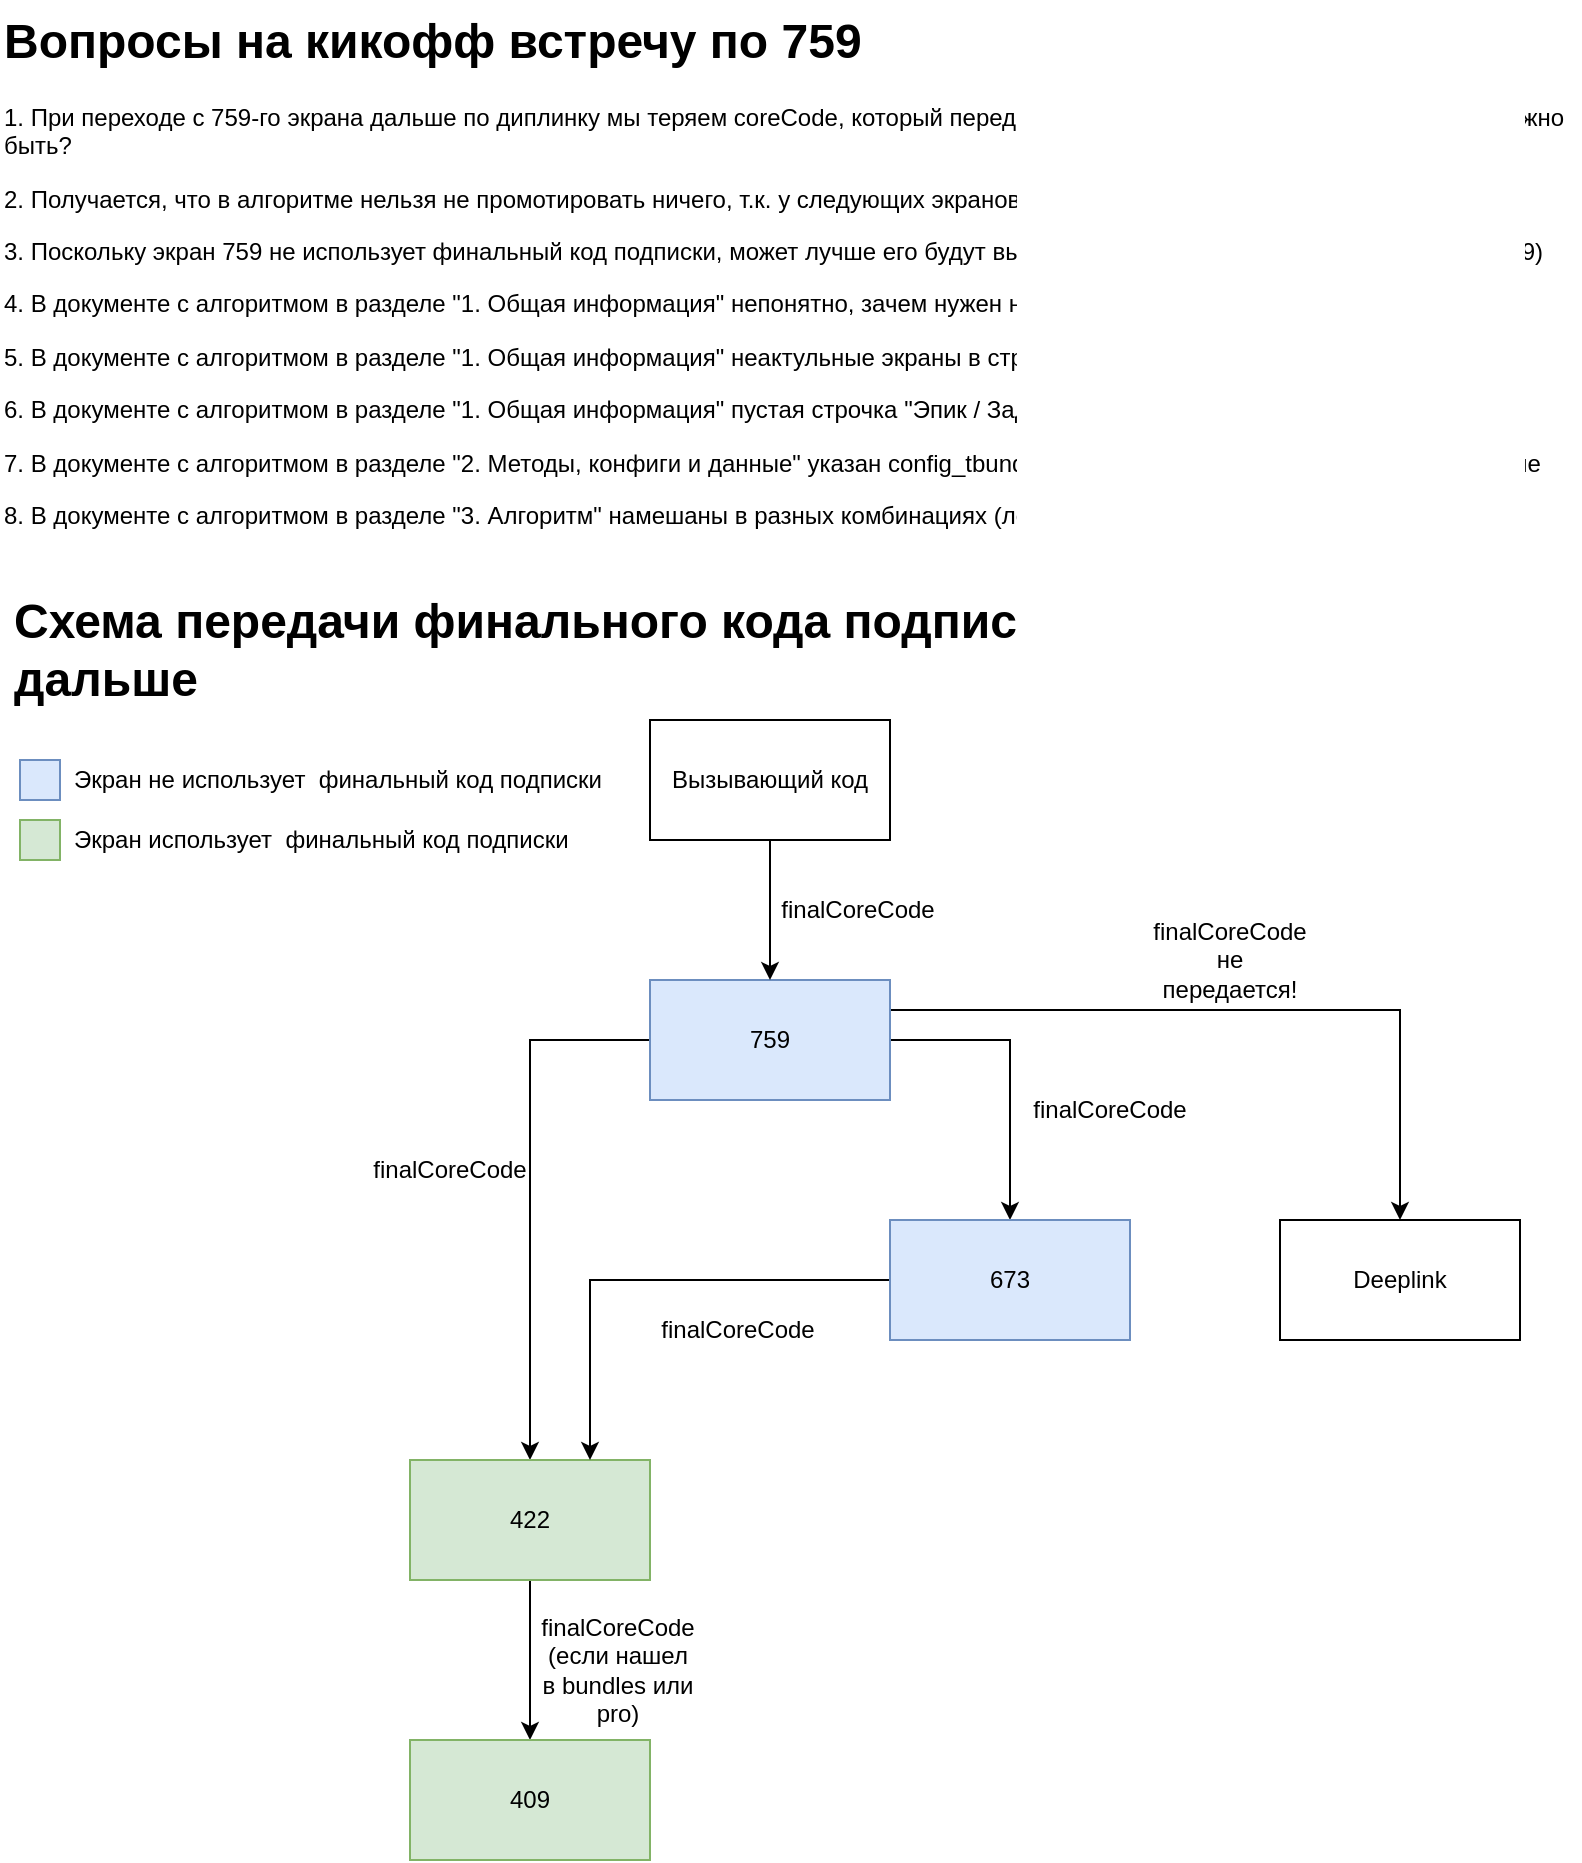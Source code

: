 <mxfile version="27.1.5">
  <diagram name="Страница — 1" id="ZVWgP0xxi2wQhGe-D-gS">
    <mxGraphModel dx="868" dy="651" grid="1" gridSize="10" guides="1" tooltips="1" connect="1" arrows="1" fold="1" page="1" pageScale="1" pageWidth="827" pageHeight="1169" math="0" shadow="0">
      <root>
        <mxCell id="0" />
        <mxCell id="1" parent="0" />
        <mxCell id="UNi9or6etLdbR3E1mCp4-1" value="&lt;h1 style=&quot;margin-top: 0px;&quot;&gt;Вопросы на кикофф встречу по 759&lt;/h1&gt;&lt;p&gt;1. При переходе с 759-го экрана дальше по диплинку мы теряем coreCode, который передается на 759-ый экран. Забыли или так и должно быть?&lt;/p&gt;&lt;p&gt;2. Получается, что в алгоритме нельзя не промотировать ничего, т.к. у следующих экранов входной coreCode обязательный&lt;/p&gt;&lt;p&gt;3. Поскольку экран 759 не использует финальный код подписки, может лучше его будут вычислять экраны, которым он нужен? (422, 409)&lt;/p&gt;&lt;p&gt;4. В документе с алгоритмом в разделе &quot;1. Общая информация&quot; непонятно, зачем нужен нужны макеты дизайна в фигме&lt;/p&gt;&lt;p&gt;5. В документе с алгоритмом в разделе &quot;1. Общая информация&quot; неактульные экраны в строке &quot;Используется&quot;&lt;/p&gt;&lt;p&gt;6. В документе с алгоритмом в разделе &quot;1. Общая информация&quot; пустая строчка &quot;Эпик / Задача&quot;&lt;/p&gt;&lt;p&gt;7. В документе с алгоритмом в разделе &quot;2. Методы, конфиги и данные&quot; указан config_tbundle.json но он нигде не фигурирует в алгоритме&lt;/p&gt;&lt;p&gt;8. В документе с алгоритмом в разделе &quot;3. Алгоритм&quot; намешаны в разных комбинациях (лево / право) блоки с iOS / Android&lt;/p&gt;" style="text;html=1;whiteSpace=wrap;overflow=hidden;rounded=0;" parent="1" vertex="1">
          <mxGeometry x="20" y="10" width="790" height="280" as="geometry" />
        </mxCell>
        <mxCell id="UNi9or6etLdbR3E1mCp4-5" style="edgeStyle=orthogonalEdgeStyle;rounded=0;orthogonalLoop=1;jettySize=auto;html=1;exitX=1;exitY=0.5;exitDx=0;exitDy=0;" parent="1" source="UNi9or6etLdbR3E1mCp4-2" target="UNi9or6etLdbR3E1mCp4-4" edge="1">
          <mxGeometry relative="1" as="geometry" />
        </mxCell>
        <mxCell id="UNi9or6etLdbR3E1mCp4-11" style="edgeStyle=orthogonalEdgeStyle;rounded=0;orthogonalLoop=1;jettySize=auto;html=1;entryX=0.5;entryY=0;entryDx=0;entryDy=0;exitX=0;exitY=0.5;exitDx=0;exitDy=0;" parent="1" source="UNi9or6etLdbR3E1mCp4-2" target="UNi9or6etLdbR3E1mCp4-3" edge="1">
          <mxGeometry relative="1" as="geometry" />
        </mxCell>
        <mxCell id="i1716SlWejpfOcG0IwJh-7" style="edgeStyle=orthogonalEdgeStyle;rounded=0;orthogonalLoop=1;jettySize=auto;html=1;exitX=1;exitY=0.25;exitDx=0;exitDy=0;" edge="1" parent="1" source="UNi9or6etLdbR3E1mCp4-2" target="i1716SlWejpfOcG0IwJh-6">
          <mxGeometry relative="1" as="geometry" />
        </mxCell>
        <mxCell id="UNi9or6etLdbR3E1mCp4-2" value="759" style="rounded=0;whiteSpace=wrap;html=1;labelBackgroundColor=none;fillColor=#dae8fc;strokeColor=#6c8ebf;" parent="1" vertex="1">
          <mxGeometry x="345" y="500" width="120" height="60" as="geometry" />
        </mxCell>
        <mxCell id="UNi9or6etLdbR3E1mCp4-16" style="edgeStyle=orthogonalEdgeStyle;rounded=0;orthogonalLoop=1;jettySize=auto;html=1;" parent="1" source="UNi9or6etLdbR3E1mCp4-3" target="UNi9or6etLdbR3E1mCp4-15" edge="1">
          <mxGeometry relative="1" as="geometry" />
        </mxCell>
        <mxCell id="UNi9or6etLdbR3E1mCp4-3" value="422" style="rounded=0;whiteSpace=wrap;html=1;fillColor=#d5e8d4;strokeColor=#82b366;" parent="1" vertex="1">
          <mxGeometry x="225" y="740" width="120" height="60" as="geometry" />
        </mxCell>
        <mxCell id="UNi9or6etLdbR3E1mCp4-12" style="edgeStyle=orthogonalEdgeStyle;rounded=0;orthogonalLoop=1;jettySize=auto;html=1;entryX=0.75;entryY=0;entryDx=0;entryDy=0;" parent="1" source="UNi9or6etLdbR3E1mCp4-4" target="UNi9or6etLdbR3E1mCp4-3" edge="1">
          <mxGeometry relative="1" as="geometry" />
        </mxCell>
        <mxCell id="UNi9or6etLdbR3E1mCp4-4" value="673" style="rounded=0;whiteSpace=wrap;html=1;fillColor=#dae8fc;strokeColor=#6c8ebf;" parent="1" vertex="1">
          <mxGeometry x="465" y="620" width="120" height="60" as="geometry" />
        </mxCell>
        <mxCell id="UNi9or6etLdbR3E1mCp4-8" style="edgeStyle=orthogonalEdgeStyle;rounded=0;orthogonalLoop=1;jettySize=auto;html=1;" parent="1" source="UNi9or6etLdbR3E1mCp4-7" target="UNi9or6etLdbR3E1mCp4-2" edge="1">
          <mxGeometry relative="1" as="geometry" />
        </mxCell>
        <mxCell id="UNi9or6etLdbR3E1mCp4-7" value="Вызывающий код" style="rounded=0;whiteSpace=wrap;html=1;" parent="1" vertex="1">
          <mxGeometry x="345" y="370" width="120" height="60" as="geometry" />
        </mxCell>
        <mxCell id="UNi9or6etLdbR3E1mCp4-9" value="finalCoreCode" style="text;html=1;align=center;verticalAlign=middle;whiteSpace=wrap;rounded=0;" parent="1" vertex="1">
          <mxGeometry x="419" y="450" width="60" height="30" as="geometry" />
        </mxCell>
        <mxCell id="UNi9or6etLdbR3E1mCp4-10" value="finalCoreCode" style="text;html=1;align=center;verticalAlign=middle;whiteSpace=wrap;rounded=0;" parent="1" vertex="1">
          <mxGeometry x="545" y="550" width="60" height="30" as="geometry" />
        </mxCell>
        <mxCell id="UNi9or6etLdbR3E1mCp4-13" value="finalCoreCode" style="text;html=1;align=center;verticalAlign=middle;whiteSpace=wrap;rounded=0;" parent="1" vertex="1">
          <mxGeometry x="215" y="580" width="60" height="30" as="geometry" />
        </mxCell>
        <mxCell id="UNi9or6etLdbR3E1mCp4-14" value="finalCoreCode" style="text;html=1;align=center;verticalAlign=middle;whiteSpace=wrap;rounded=0;" parent="1" vertex="1">
          <mxGeometry x="359" y="660" width="60" height="30" as="geometry" />
        </mxCell>
        <mxCell id="UNi9or6etLdbR3E1mCp4-15" value="409" style="rounded=0;whiteSpace=wrap;html=1;fillColor=#d5e8d4;strokeColor=#82b366;" parent="1" vertex="1">
          <mxGeometry x="225" y="880" width="120" height="60" as="geometry" />
        </mxCell>
        <mxCell id="UNi9or6etLdbR3E1mCp4-17" value="finalCoreCode (если нашел в bundles или pro)" style="text;html=1;align=center;verticalAlign=middle;whiteSpace=wrap;rounded=0;" parent="1" vertex="1">
          <mxGeometry x="299" y="830" width="60" height="30" as="geometry" />
        </mxCell>
        <mxCell id="UNi9or6etLdbR3E1mCp4-18" value="Схема передачи финального кода подписки от 759-го экрана и дальше" style="text;html=1;align=left;verticalAlign=middle;whiteSpace=wrap;rounded=0;fontStyle=1;fontSize=24;" parent="1" vertex="1">
          <mxGeometry x="25" y="320" width="780" height="30" as="geometry" />
        </mxCell>
        <mxCell id="i1716SlWejpfOcG0IwJh-1" value="" style="rounded=0;whiteSpace=wrap;html=1;fillColor=#dae8fc;strokeColor=#6c8ebf;" vertex="1" parent="1">
          <mxGeometry x="30" y="390" width="20" height="20" as="geometry" />
        </mxCell>
        <mxCell id="i1716SlWejpfOcG0IwJh-3" value="" style="rounded=0;whiteSpace=wrap;html=1;fillColor=#d5e8d4;strokeColor=#82b366;" vertex="1" parent="1">
          <mxGeometry x="30" y="420" width="20" height="20" as="geometry" />
        </mxCell>
        <mxCell id="i1716SlWejpfOcG0IwJh-4" value="Экран не использует &amp;nbsp;финальный код подписки" style="text;html=1;align=left;verticalAlign=middle;whiteSpace=wrap;rounded=0;" vertex="1" parent="1">
          <mxGeometry x="55" y="385" width="290" height="30" as="geometry" />
        </mxCell>
        <mxCell id="i1716SlWejpfOcG0IwJh-5" value="Экран использует &amp;nbsp;финальный код подписки" style="text;html=1;align=left;verticalAlign=middle;whiteSpace=wrap;rounded=0;" vertex="1" parent="1">
          <mxGeometry x="55" y="415" width="290" height="30" as="geometry" />
        </mxCell>
        <mxCell id="i1716SlWejpfOcG0IwJh-6" value="Deeplink" style="rounded=0;whiteSpace=wrap;html=1;" vertex="1" parent="1">
          <mxGeometry x="660" y="620" width="120" height="60" as="geometry" />
        </mxCell>
        <mxCell id="i1716SlWejpfOcG0IwJh-8" value="finalCoreCode не передается!" style="text;html=1;align=center;verticalAlign=middle;whiteSpace=wrap;rounded=0;" vertex="1" parent="1">
          <mxGeometry x="605" y="470" width="60" height="40" as="geometry" />
        </mxCell>
      </root>
    </mxGraphModel>
  </diagram>
</mxfile>
